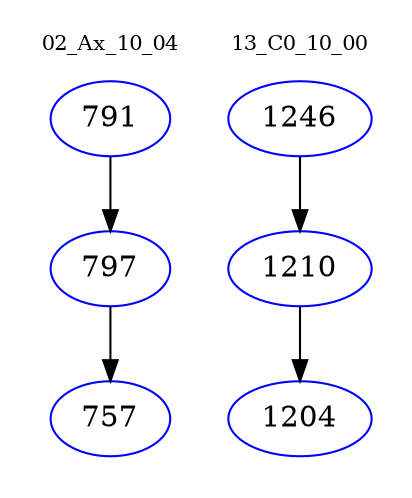 digraph{
subgraph cluster_0 {
color = white
label = "02_Ax_10_04";
fontsize=10;
T0_791 [label="791", color="blue"]
T0_791 -> T0_797 [color="black"]
T0_797 [label="797", color="blue"]
T0_797 -> T0_757 [color="black"]
T0_757 [label="757", color="blue"]
}
subgraph cluster_1 {
color = white
label = "13_C0_10_00";
fontsize=10;
T1_1246 [label="1246", color="blue"]
T1_1246 -> T1_1210 [color="black"]
T1_1210 [label="1210", color="blue"]
T1_1210 -> T1_1204 [color="black"]
T1_1204 [label="1204", color="blue"]
}
}
